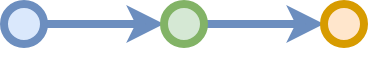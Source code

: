 <mxfile version="10.6.7" type="device"><diagram id="OrvDd9HGYuTFQoBEH8oS" name="Page-1"><mxGraphModel dx="721" dy="685" grid="1" gridSize="10" guides="1" tooltips="1" connect="1" arrows="1" fold="1" page="1" pageScale="1" pageWidth="827" pageHeight="1169" math="0" shadow="0"><root><mxCell id="0"/><mxCell id="1" parent="0"/><mxCell id="h0rL9RnX7-H7SsRZzg0F-35" value="A" style="edgeStyle=none;rounded=0;orthogonalLoop=1;jettySize=auto;html=1;strokeColor=#6c8ebf;strokeWidth=4;fillColor=#dae8fc;fontSize=16;fontColor=#FFFFFF;fontStyle=1;labelBackgroundColor=none;align=center;spacingLeft=0;spacingBottom=0;spacingTop=32;" parent="1" source="h0rL9RnX7-H7SsRZzg0F-29" target="h0rL9RnX7-H7SsRZzg0F-31" edge="1"><mxGeometry relative="1" as="geometry"/></mxCell><mxCell id="h0rL9RnX7-H7SsRZzg0F-29" value="" style="ellipse;whiteSpace=wrap;html=1;aspect=fixed;fillColor=#dae8fc;strokeColor=#6c8ebf;spacing=2;fontStyle=1;fontSize=16;strokeWidth=4;labelBackgroundColor=none;align=left;verticalAlign=bottom;" parent="1" vertex="1"><mxGeometry x="40" y="40" width="20" height="20" as="geometry"/></mxCell><mxCell id="h0rL9RnX7-H7SsRZzg0F-36" value="B" style="edgeStyle=none;rounded=0;orthogonalLoop=1;jettySize=auto;html=1;strokeColor=#6c8ebf;strokeWidth=4;fillColor=#dae8fc;fontSize=16;fontColor=#FFFFFF;fontStyle=1;labelBackgroundColor=none;align=center;spacingLeft=0;spacingBottom=0;spacingTop=32;" parent="1" source="h0rL9RnX7-H7SsRZzg0F-31" target="h0rL9RnX7-H7SsRZzg0F-32" edge="1"><mxGeometry relative="1" as="geometry"/></mxCell><mxCell id="h0rL9RnX7-H7SsRZzg0F-31" value="" style="ellipse;whiteSpace=wrap;html=1;aspect=fixed;fillColor=#d5e8d4;strokeColor=#82b366;spacing=2;fontStyle=1;fontSize=16;strokeWidth=4;labelBackgroundColor=none;align=left;verticalAlign=bottom;" parent="1" vertex="1"><mxGeometry x="120" y="40" width="20" height="20" as="geometry"/></mxCell><mxCell id="h0rL9RnX7-H7SsRZzg0F-32" value="" style="ellipse;whiteSpace=wrap;html=1;aspect=fixed;fillColor=#ffe6cc;strokeColor=#d79b00;spacing=2;fontStyle=1;fontSize=16;strokeWidth=4;labelBackgroundColor=none;verticalAlign=top;fontColor=#7EA6E0;" parent="1" vertex="1"><mxGeometry x="200" y="40" width="20" height="20" as="geometry"/></mxCell></root></mxGraphModel></diagram></mxfile>